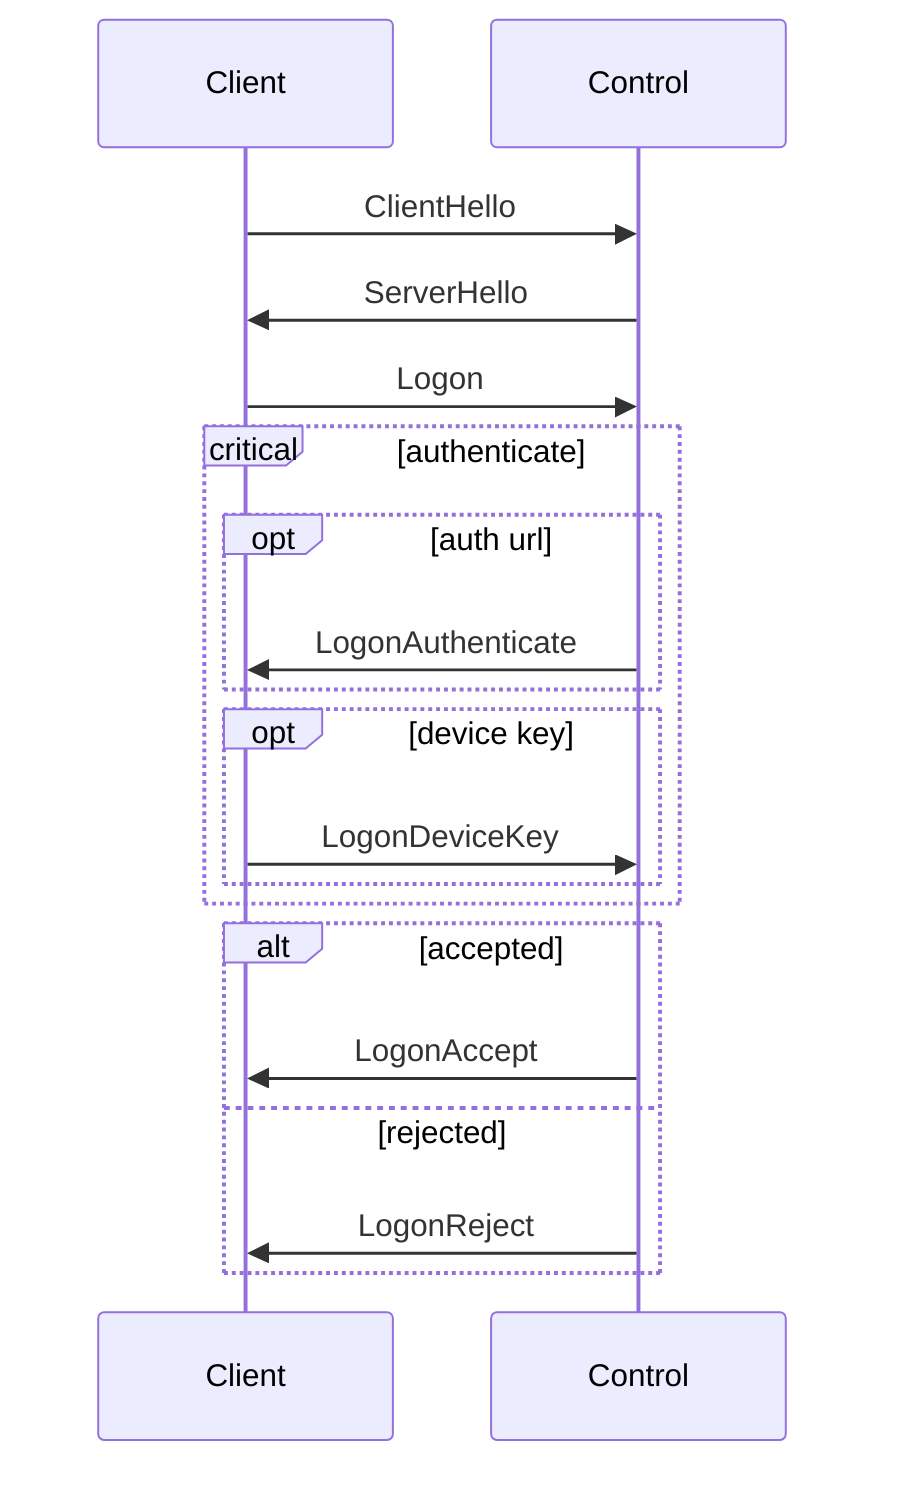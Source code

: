 sequenceDiagram
    Client ->> Control: ClientHello
    Control ->> Client: ServerHello
    Client ->> Control: Logon
    critical authenticate
        opt auth url
            Control ->> Client: LogonAuthenticate
        end
        opt device key
            Client ->> Control: LogonDeviceKey
        end
    end
    alt accepted
        Control ->> Client: LogonAccept
    else rejected
        Control ->> Client: LogonReject
    end
